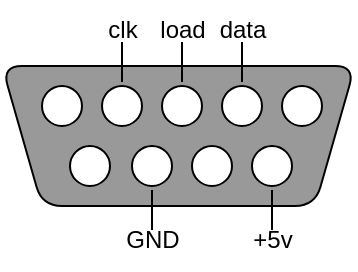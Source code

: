 <mxfile version="24.7.17" pages="2">
  <diagram name="第 1 页" id="6pohMXJggKobLqlMC2WN">
    <mxGraphModel dx="350" dy="255" grid="1" gridSize="10" guides="1" tooltips="1" connect="1" arrows="1" fold="1" page="1" pageScale="1" pageWidth="827" pageHeight="1169" math="0" shadow="0">
      <root>
        <mxCell id="0" />
        <mxCell id="1" parent="0" />
        <mxCell id="MUn7b7GWsYOS9qI_fvCn-12" value="" style="group;rotation=0;" vertex="1" connectable="0" parent="1">
          <mxGeometry x="370" y="350" width="176.5" height="70" as="geometry" />
        </mxCell>
        <mxCell id="DS8yYGZe9rZjukdUGrn_-3" value="" style="shape=trapezoid;perimeter=trapezoidPerimeter;whiteSpace=wrap;html=1;fixedSize=1;size=20;rounded=1;rotation=-180;fillColor=#999999;gradientColor=none;movable=1;resizable=1;rotatable=1;deletable=1;editable=1;locked=0;connectable=1;" vertex="1" parent="MUn7b7GWsYOS9qI_fvCn-12">
          <mxGeometry width="176.5" height="70" as="geometry" />
        </mxCell>
        <mxCell id="DS8yYGZe9rZjukdUGrn_-4" value="" style="ellipse;whiteSpace=wrap;html=1;aspect=fixed;movable=1;resizable=1;rotatable=1;deletable=1;editable=1;locked=0;connectable=1;rotation=0;" vertex="1" parent="MUn7b7GWsYOS9qI_fvCn-12">
          <mxGeometry x="140" y="10" width="20" height="20" as="geometry" />
        </mxCell>
        <mxCell id="DS8yYGZe9rZjukdUGrn_-5" value="" style="ellipse;whiteSpace=wrap;html=1;aspect=fixed;movable=1;resizable=1;rotatable=1;deletable=1;editable=1;locked=0;connectable=1;rotation=0;" vertex="1" parent="MUn7b7GWsYOS9qI_fvCn-12">
          <mxGeometry x="110" y="10" width="20" height="20" as="geometry" />
        </mxCell>
        <mxCell id="DS8yYGZe9rZjukdUGrn_-6" value="" style="ellipse;whiteSpace=wrap;html=1;aspect=fixed;movable=1;resizable=1;rotatable=1;deletable=1;editable=1;locked=0;connectable=1;rotation=0;" vertex="1" parent="MUn7b7GWsYOS9qI_fvCn-12">
          <mxGeometry x="80" y="10" width="20" height="20" as="geometry" />
        </mxCell>
        <mxCell id="DS8yYGZe9rZjukdUGrn_-7" value="" style="ellipse;whiteSpace=wrap;html=1;aspect=fixed;movable=1;resizable=1;rotatable=1;deletable=1;editable=1;locked=0;connectable=1;rotation=0;" vertex="1" parent="MUn7b7GWsYOS9qI_fvCn-12">
          <mxGeometry x="20" y="10" width="20" height="20" as="geometry" />
        </mxCell>
        <mxCell id="DS8yYGZe9rZjukdUGrn_-8" value="" style="ellipse;whiteSpace=wrap;html=1;aspect=fixed;movable=1;resizable=1;rotatable=1;deletable=1;editable=1;locked=0;connectable=1;rotation=0;" vertex="1" parent="MUn7b7GWsYOS9qI_fvCn-12">
          <mxGeometry x="50" y="10" width="20" height="20" as="geometry" />
        </mxCell>
        <mxCell id="DS8yYGZe9rZjukdUGrn_-10" value="" style="ellipse;whiteSpace=wrap;html=1;aspect=fixed;movable=1;resizable=1;rotatable=1;deletable=1;editable=1;locked=0;connectable=1;rotation=0;" vertex="1" parent="MUn7b7GWsYOS9qI_fvCn-12">
          <mxGeometry x="34" y="40" width="20" height="20" as="geometry" />
        </mxCell>
        <mxCell id="DS8yYGZe9rZjukdUGrn_-11" value="" style="ellipse;whiteSpace=wrap;html=1;aspect=fixed;movable=1;resizable=1;rotatable=1;deletable=1;editable=1;locked=0;connectable=1;rotation=0;" vertex="1" parent="MUn7b7GWsYOS9qI_fvCn-12">
          <mxGeometry x="65" y="40" width="20" height="20" as="geometry" />
        </mxCell>
        <mxCell id="DS8yYGZe9rZjukdUGrn_-12" value="" style="ellipse;whiteSpace=wrap;html=1;aspect=fixed;movable=1;resizable=1;rotatable=1;deletable=1;editable=1;locked=0;connectable=1;rotation=0;" vertex="1" parent="MUn7b7GWsYOS9qI_fvCn-12">
          <mxGeometry x="95" y="40" width="20" height="20" as="geometry" />
        </mxCell>
        <mxCell id="DS8yYGZe9rZjukdUGrn_-13" value="" style="ellipse;whiteSpace=wrap;html=1;aspect=fixed;movable=1;resizable=1;rotatable=1;deletable=1;editable=1;locked=0;connectable=1;rotation=0;" vertex="1" parent="MUn7b7GWsYOS9qI_fvCn-12">
          <mxGeometry x="125" y="40" width="20" height="20" as="geometry" />
        </mxCell>
        <mxCell id="MUn7b7GWsYOS9qI_fvCn-19" value="" style="endArrow=none;html=1;rounded=0;" edge="1" parent="1">
          <mxGeometry width="50" height="50" relative="1" as="geometry">
            <mxPoint x="490" y="358" as="sourcePoint" />
            <mxPoint x="490" y="338" as="targetPoint" />
          </mxGeometry>
        </mxCell>
        <mxCell id="MUn7b7GWsYOS9qI_fvCn-20" value="data" style="text;html=1;align=center;verticalAlign=middle;resizable=0;points=[];autosize=1;strokeColor=none;fillColor=none;" vertex="1" parent="1">
          <mxGeometry x="465" y="317" width="50" height="30" as="geometry" />
        </mxCell>
        <mxCell id="MUn7b7GWsYOS9qI_fvCn-22" value="" style="endArrow=none;html=1;rounded=0;exitX=0.5;exitY=0;exitDx=0;exitDy=0;" edge="1" parent="1">
          <mxGeometry width="50" height="50" relative="1" as="geometry">
            <mxPoint x="460" y="358" as="sourcePoint" />
            <mxPoint x="460" y="338" as="targetPoint" />
          </mxGeometry>
        </mxCell>
        <mxCell id="MUn7b7GWsYOS9qI_fvCn-23" value="load" style="text;html=1;align=center;verticalAlign=middle;resizable=0;points=[];autosize=1;strokeColor=none;fillColor=none;" vertex="1" parent="1">
          <mxGeometry x="435.25" y="317" width="50" height="30" as="geometry" />
        </mxCell>
        <mxCell id="MUn7b7GWsYOS9qI_fvCn-24" value="" style="endArrow=none;html=1;rounded=0;exitX=0.5;exitY=0;exitDx=0;exitDy=0;" edge="1" parent="1">
          <mxGeometry width="50" height="50" relative="1" as="geometry">
            <mxPoint x="430" y="358" as="sourcePoint" />
            <mxPoint x="430" y="338" as="targetPoint" />
          </mxGeometry>
        </mxCell>
        <mxCell id="MUn7b7GWsYOS9qI_fvCn-25" value="clk" style="text;html=1;align=center;verticalAlign=middle;resizable=0;points=[];autosize=1;strokeColor=none;fillColor=none;" vertex="1" parent="1">
          <mxGeometry x="410" y="317" width="40" height="30" as="geometry" />
        </mxCell>
        <mxCell id="MUn7b7GWsYOS9qI_fvCn-26" value="" style="endArrow=none;html=1;rounded=0;entryX=0.5;entryY=1;entryDx=0;entryDy=0;" edge="1" parent="1">
          <mxGeometry width="50" height="50" relative="1" as="geometry">
            <mxPoint x="505" y="432" as="sourcePoint" />
            <mxPoint x="505" y="412" as="targetPoint" />
          </mxGeometry>
        </mxCell>
        <mxCell id="MUn7b7GWsYOS9qI_fvCn-27" value="+5v" style="text;html=1;align=center;verticalAlign=middle;resizable=0;points=[];autosize=1;strokeColor=none;fillColor=none;" vertex="1" parent="1">
          <mxGeometry x="485.25" y="422" width="40" height="30" as="geometry" />
        </mxCell>
        <mxCell id="MUn7b7GWsYOS9qI_fvCn-28" value="" style="endArrow=none;html=1;rounded=0;entryX=0.5;entryY=1;entryDx=0;entryDy=0;" edge="1" parent="1">
          <mxGeometry width="50" height="50" relative="1" as="geometry">
            <mxPoint x="445" y="432" as="sourcePoint" />
            <mxPoint x="445" y="412" as="targetPoint" />
          </mxGeometry>
        </mxCell>
        <mxCell id="MUn7b7GWsYOS9qI_fvCn-29" value="GND" style="text;html=1;align=center;verticalAlign=middle;resizable=0;points=[];autosize=1;strokeColor=none;fillColor=none;" vertex="1" parent="1">
          <mxGeometry x="420" y="422" width="50" height="30" as="geometry" />
        </mxCell>
      </root>
    </mxGraphModel>
  </diagram>
  <diagram id="f2yqXVg1f9Dhq0eFXAkA" name="第 2 页">
    <mxGraphModel dx="1050" dy="1934" grid="1" gridSize="10" guides="1" tooltips="1" connect="1" arrows="1" fold="1" page="1" pageScale="1" pageWidth="827" pageHeight="1169" math="0" shadow="0">
      <root>
        <mxCell id="0" />
        <mxCell id="1" parent="0" />
        <mxCell id="w9zvhFrRUkSbMvIO4Fyl-1" value="" style="rounded=0;whiteSpace=wrap;html=1;fillColor=none;strokeColor=none;" vertex="1" parent="1">
          <mxGeometry x="91" y="-120.5" width="540" height="590" as="geometry" />
        </mxCell>
        <mxCell id="qzZe1a0zq-kXuJzSz_cr-48" style="edgeStyle=orthogonalEdgeStyle;rounded=0;orthogonalLoop=1;jettySize=auto;html=1;strokeWidth=2;" edge="1" parent="1" source="qzZe1a0zq-kXuJzSz_cr-23">
          <mxGeometry relative="1" as="geometry">
            <mxPoint x="440" y="190" as="targetPoint" />
          </mxGeometry>
        </mxCell>
        <mxCell id="qzZe1a0zq-kXuJzSz_cr-23" value="&lt;span style=&quot;font-size: 18px;&quot;&gt;&lt;b&gt;串行发送模式&lt;/b&gt;&lt;/span&gt;" style="rounded=1;whiteSpace=wrap;html=1;strokeWidth=2;fillColor=#D0EBED;" vertex="1" parent="1">
          <mxGeometry x="380" y="90" width="120" height="60" as="geometry" />
        </mxCell>
        <mxCell id="qzZe1a0zq-kXuJzSz_cr-24" value="&lt;span style=&quot;font-size: 18px;&quot;&gt;&lt;b&gt;等待模式&lt;/b&gt;&lt;/span&gt;" style="rounded=1;whiteSpace=wrap;html=1;strokeWidth=2;fillColor=#D0EBED;" vertex="1" parent="1">
          <mxGeometry x="220" y="90" width="120" height="60" as="geometry" />
        </mxCell>
        <mxCell id="qzZe1a0zq-kXuJzSz_cr-33" style="edgeStyle=orthogonalEdgeStyle;rounded=0;orthogonalLoop=1;jettySize=auto;html=1;strokeWidth=2;" edge="1" parent="1" source="qzZe1a0zq-kXuJzSz_cr-26" target="qzZe1a0zq-kXuJzSz_cr-34">
          <mxGeometry relative="1" as="geometry">
            <mxPoint x="365" y="-30.0" as="targetPoint" />
          </mxGeometry>
        </mxCell>
        <mxCell id="qzZe1a0zq-kXuJzSz_cr-26" value="&lt;b&gt;&lt;font style=&quot;font-size: 18px;&quot;&gt;load&lt;/font&gt;&lt;/b&gt;" style="shape=parallelogram;html=1;strokeWidth=2;perimeter=parallelogramPerimeter;whiteSpace=wrap;rounded=1;arcSize=12;size=0.23;fillColor=#FFD269;" vertex="1" parent="1">
          <mxGeometry x="286" y="-120" width="150" height="60" as="geometry" />
        </mxCell>
        <mxCell id="qzZe1a0zq-kXuJzSz_cr-29" value="&lt;b&gt;&lt;font style=&quot;font-size: 18px;&quot;&gt;Yes&lt;/font&gt;&lt;/b&gt;" style="text;html=1;align=center;verticalAlign=middle;resizable=0;points=[];autosize=1;strokeColor=none;fillColor=none;" vertex="1" parent="1">
          <mxGeometry x="280" y="40" width="50" height="40" as="geometry" />
        </mxCell>
        <mxCell id="qzZe1a0zq-kXuJzSz_cr-35" style="edgeStyle=orthogonalEdgeStyle;rounded=0;orthogonalLoop=1;jettySize=auto;html=1;entryX=0.5;entryY=0;entryDx=0;entryDy=0;exitX=0.5;exitY=1;exitDx=0;exitDy=0;exitPerimeter=0;strokeWidth=2;" edge="1" parent="1" source="qzZe1a0zq-kXuJzSz_cr-34" target="qzZe1a0zq-kXuJzSz_cr-24">
          <mxGeometry relative="1" as="geometry">
            <mxPoint x="365" y="65" as="sourcePoint" />
            <Array as="points">
              <mxPoint x="361" y="70" />
              <mxPoint x="280" y="70" />
            </Array>
          </mxGeometry>
        </mxCell>
        <mxCell id="qzZe1a0zq-kXuJzSz_cr-36" style="edgeStyle=orthogonalEdgeStyle;rounded=0;orthogonalLoop=1;jettySize=auto;html=1;exitX=0.5;exitY=1;exitDx=0;exitDy=0;exitPerimeter=0;entryX=0.5;entryY=0;entryDx=0;entryDy=0;strokeWidth=2;" edge="1" parent="1" source="qzZe1a0zq-kXuJzSz_cr-34" target="qzZe1a0zq-kXuJzSz_cr-23">
          <mxGeometry relative="1" as="geometry">
            <Array as="points">
              <mxPoint x="361" y="70" />
              <mxPoint x="440" y="70" />
            </Array>
          </mxGeometry>
        </mxCell>
        <mxCell id="qzZe1a0zq-kXuJzSz_cr-34" value="&lt;b&gt;&lt;font style=&quot;font-size: 18px;&quot;&gt;load = 1&lt;/font&gt;&lt;/b&gt;" style="strokeWidth=2;html=1;shape=mxgraph.flowchart.decision;whiteSpace=wrap;fillColor=#AAC0E6;" vertex="1" parent="1">
          <mxGeometry x="296" y="-20" width="130" height="70" as="geometry" />
        </mxCell>
        <mxCell id="qzZe1a0zq-kXuJzSz_cr-37" value="&lt;span style=&quot;font-size: 18px;&quot;&gt;&lt;b&gt;No&lt;/b&gt;&lt;/span&gt;" style="text;html=1;align=center;verticalAlign=middle;resizable=0;points=[];autosize=1;strokeColor=none;fillColor=none;" vertex="1" parent="1">
          <mxGeometry x="389" y="40" width="50" height="40" as="geometry" />
        </mxCell>
        <mxCell id="qzZe1a0zq-kXuJzSz_cr-40" value="" style="strokeWidth=2;html=1;shape=mxgraph.flowchart.annotation_2;align=left;labelPosition=right;pointerEvents=1;" vertex="1" parent="1">
          <mxGeometry x="500" y="94" width="50" height="50" as="geometry" />
        </mxCell>
        <mxCell id="qzZe1a0zq-kXuJzSz_cr-41" value="&lt;font style=&quot;font-size: 14px;&quot;&gt;&lt;font style=&quot;&quot;&gt;准备串行&lt;/font&gt;&lt;font style=&quot;background-color: initial;&quot;&gt;发&lt;/font&gt;&lt;span style=&quot;background-color: initial;&quot;&gt;送&lt;/span&gt;&lt;/font&gt;&lt;div&gt;&lt;span style=&quot;background-color: initial;&quot;&gt;&lt;font style=&quot;font-size: 14px;&quot;&gt;按键状态&lt;/font&gt;&lt;/span&gt;&lt;/div&gt;" style="text;html=1;align=left;verticalAlign=middle;resizable=0;points=[];autosize=1;strokeColor=none;fillColor=none;" vertex="1" parent="1">
          <mxGeometry x="540" y="95" width="110" height="50" as="geometry" />
        </mxCell>
        <mxCell id="qzZe1a0zq-kXuJzSz_cr-43" value="" style="strokeWidth=2;html=1;shape=mxgraph.flowchart.annotation_2;align=left;labelPosition=right;pointerEvents=1;rotation=90;" vertex="1" parent="1">
          <mxGeometry x="255" y="111" width="50" height="127" as="geometry" />
        </mxCell>
        <mxCell id="qzZe1a0zq-kXuJzSz_cr-44" value="&lt;font style=&quot;font-size: 14px;&quot;&gt;记录按键状态到&lt;/font&gt;&lt;div&gt;&lt;font style=&quot;font-size: 14px;&quot;&gt;移位寄存器&lt;/font&gt;&lt;/div&gt;" style="text;html=1;align=center;verticalAlign=middle;resizable=0;points=[];autosize=1;strokeColor=none;fillColor=none;" vertex="1" parent="1">
          <mxGeometry x="220" y="178" width="120" height="50" as="geometry" />
        </mxCell>
        <mxCell id="qzZe1a0zq-kXuJzSz_cr-47" style="edgeStyle=orthogonalEdgeStyle;rounded=0;orthogonalLoop=1;jettySize=auto;html=1;entryX=0;entryY=0.5;entryDx=0;entryDy=0;strokeWidth=2;" edge="1" parent="1">
          <mxGeometry relative="1" as="geometry">
            <mxPoint x="220" y="120" as="sourcePoint" />
            <mxPoint x="305" y="-90" as="targetPoint" />
            <Array as="points">
              <mxPoint x="200" y="120" />
              <mxPoint x="200" y="-90" />
            </Array>
          </mxGeometry>
        </mxCell>
        <mxCell id="qzZe1a0zq-kXuJzSz_cr-50" style="edgeStyle=orthogonalEdgeStyle;rounded=0;orthogonalLoop=1;jettySize=auto;html=1;strokeWidth=2;" edge="1" parent="1" source="qzZe1a0zq-kXuJzSz_cr-49">
          <mxGeometry relative="1" as="geometry">
            <mxPoint x="440" y="280" as="targetPoint" />
          </mxGeometry>
        </mxCell>
        <mxCell id="qzZe1a0zq-kXuJzSz_cr-49" value="&lt;b&gt;&lt;font style=&quot;font-size: 18px;&quot;&gt;clk&lt;/font&gt;&lt;/b&gt;" style="shape=parallelogram;html=1;strokeWidth=2;perimeter=parallelogramPerimeter;whiteSpace=wrap;rounded=1;arcSize=12;size=0.23;fillColor=#FFD269;" vertex="1" parent="1">
          <mxGeometry x="365" y="190" width="150" height="60" as="geometry" />
        </mxCell>
        <mxCell id="qzZe1a0zq-kXuJzSz_cr-52" style="edgeStyle=orthogonalEdgeStyle;rounded=0;orthogonalLoop=1;jettySize=auto;html=1;entryX=1;entryY=0.5;entryDx=0;entryDy=0;strokeWidth=2;" edge="1" parent="1" source="qzZe1a0zq-kXuJzSz_cr-51" target="qzZe1a0zq-kXuJzSz_cr-49">
          <mxGeometry relative="1" as="geometry">
            <mxPoint x="570" y="210" as="targetPoint" />
            <Array as="points">
              <mxPoint x="550" y="315" />
              <mxPoint x="550" y="220" />
            </Array>
          </mxGeometry>
        </mxCell>
        <mxCell id="qzZe1a0zq-kXuJzSz_cr-53" style="edgeStyle=orthogonalEdgeStyle;rounded=0;orthogonalLoop=1;jettySize=auto;html=1;strokeWidth=2;" edge="1" parent="1" source="qzZe1a0zq-kXuJzSz_cr-51">
          <mxGeometry relative="1" as="geometry">
            <mxPoint x="440" y="390" as="targetPoint" />
          </mxGeometry>
        </mxCell>
        <mxCell id="qzZe1a0zq-kXuJzSz_cr-51" value="&lt;b&gt;&lt;font style=&quot;font-size: 18px;&quot;&gt;clk = 1&lt;/font&gt;&lt;/b&gt;" style="strokeWidth=2;html=1;shape=mxgraph.flowchart.decision;whiteSpace=wrap;fillColor=#AAC0E6;" vertex="1" parent="1">
          <mxGeometry x="375" y="280" width="130" height="70" as="geometry" />
        </mxCell>
        <mxCell id="qzZe1a0zq-kXuJzSz_cr-54" value="&lt;font style=&quot;font-size: 16px;&quot;&gt;&lt;b&gt;从data&lt;/b&gt;&lt;/font&gt;&lt;b style=&quot;font-size: 16px; background-color: initial;&quot;&gt;串行&lt;span style=&quot;background-color: initial;&quot;&gt;发送&lt;/span&gt;&lt;/b&gt;&lt;div&gt;&lt;b style=&quot;font-size: medium; background-color: initial;&quot;&gt;按键状态&lt;/b&gt;&lt;/div&gt;" style="rounded=1;whiteSpace=wrap;html=1;strokeWidth=2;fillColor=#D0EBED;gradientColor=none;" vertex="1" parent="1">
          <mxGeometry x="380" y="390" width="120" height="60" as="geometry" />
        </mxCell>
      </root>
    </mxGraphModel>
  </diagram>
</mxfile>
